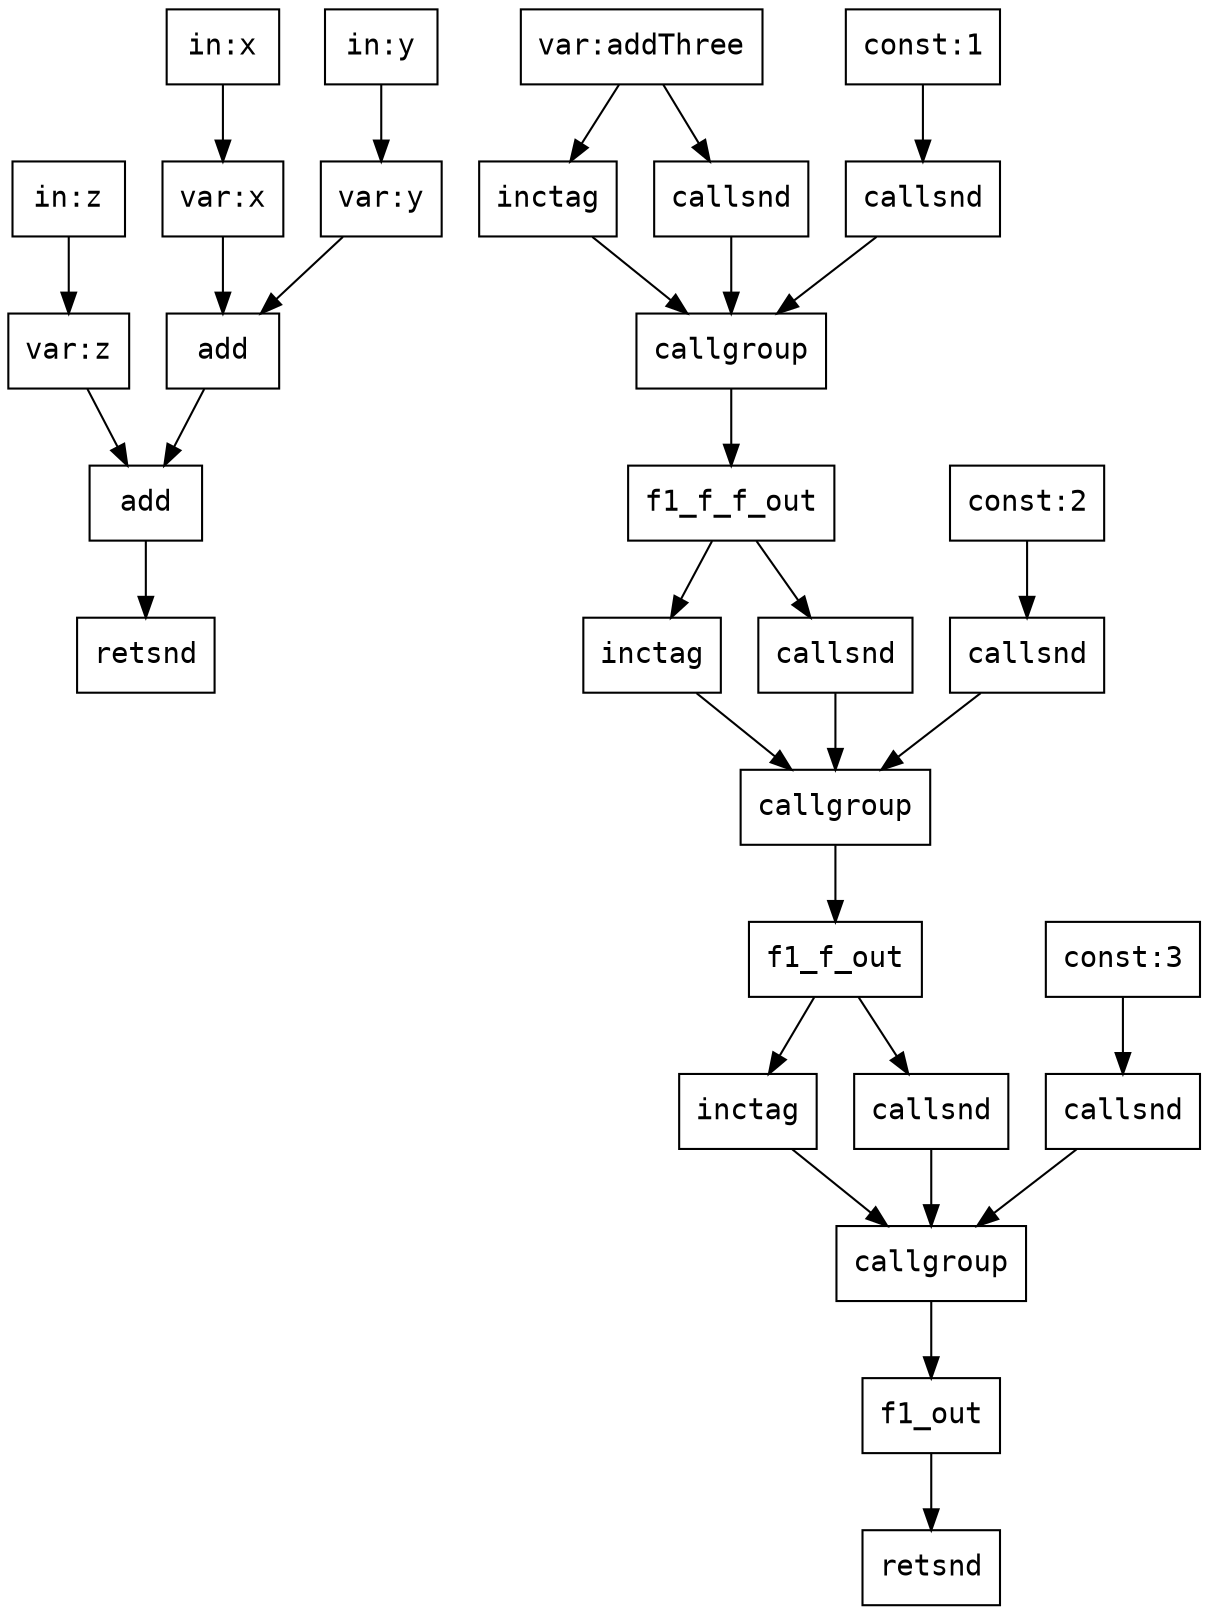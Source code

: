 digraph Dataflow {
  node [shape=record,fontname="Courier"];
  "f0_in_z" [label="in:z"];
  "f0_in_y" [label="in:y"];
  "f0_in_x" [label="in:x"];
  "f0_l_l_out" [label="var:x"];
  "f0_in_x" -> "f0_l_l_out";
  "f0_l_r_out" [label="var:y"];
  "f0_in_y" -> "f0_l_r_out";
  "f0_l_out" [label="add"];
  "f0_l_l_out" -> "f0_l_out";
  "f0_l_r_out" -> "f0_l_out";
  "f0_r_out" [label="var:z"];
  "f0_in_z" -> "f0_r_out";
  "f0_out" [label="add"];
  "f0_l_out" -> "f0_out";
  "f0_r_out" -> "f0_out";
  "f0_retsnd" [label="retsnd"];
  "f0_out" -> "f0_retsnd";
  "f1_f_f_f_out" [label="var:addThree"];
  "f1_f_f_x_out" [label="const:1"];
  "f1_f_f_inctag" [label="inctag"];
  "f1_f_f_f_out" -> "f1_f_f_inctag";
  "f1_f_f_cg" [label="callgroup"];
  "f1_f_f_inctag" -> "f1_f_f_cg";
  "f1_f_f_cg_snd_fun" [label="callsnd"];
  "f1_f_f_f_out" -> "f1_f_f_cg_snd_fun";
  "f1_f_f_cg_snd_fun" -> "f1_f_f_cg";
  "f1_f_f_cg_snd_arg" [label="callsnd"];
  "f1_f_f_x_out" -> "f1_f_f_cg_snd_arg";
  "f1_f_f_cg_snd_arg" -> "f1_f_f_cg";
  "f1_f_f_cg" -> "f1_f_f_out";
  "f1_f_x_out" [label="const:2"];
  "f1_f_inctag" [label="inctag"];
  "f1_f_f_out" -> "f1_f_inctag";
  "f1_f_cg" [label="callgroup"];
  "f1_f_inctag" -> "f1_f_cg";
  "f1_f_cg_snd_fun" [label="callsnd"];
  "f1_f_f_out" -> "f1_f_cg_snd_fun";
  "f1_f_cg_snd_fun" -> "f1_f_cg";
  "f1_f_cg_snd_arg" [label="callsnd"];
  "f1_f_x_out" -> "f1_f_cg_snd_arg";
  "f1_f_cg_snd_arg" -> "f1_f_cg";
  "f1_f_cg" -> "f1_f_out";
  "f1_x_out" [label="const:3"];
  "f1_inctag" [label="inctag"];
  "f1_f_out" -> "f1_inctag";
  "f1_cg" [label="callgroup"];
  "f1_inctag" -> "f1_cg";
  "f1_cg_snd_fun" [label="callsnd"];
  "f1_f_out" -> "f1_cg_snd_fun";
  "f1_cg_snd_fun" -> "f1_cg";
  "f1_cg_snd_arg" [label="callsnd"];
  "f1_x_out" -> "f1_cg_snd_arg";
  "f1_cg_snd_arg" -> "f1_cg";
  "f1_cg" -> "f1_out";
  "f1_retsnd" [label="retsnd"];
  "f1_out" -> "f1_retsnd";
}
